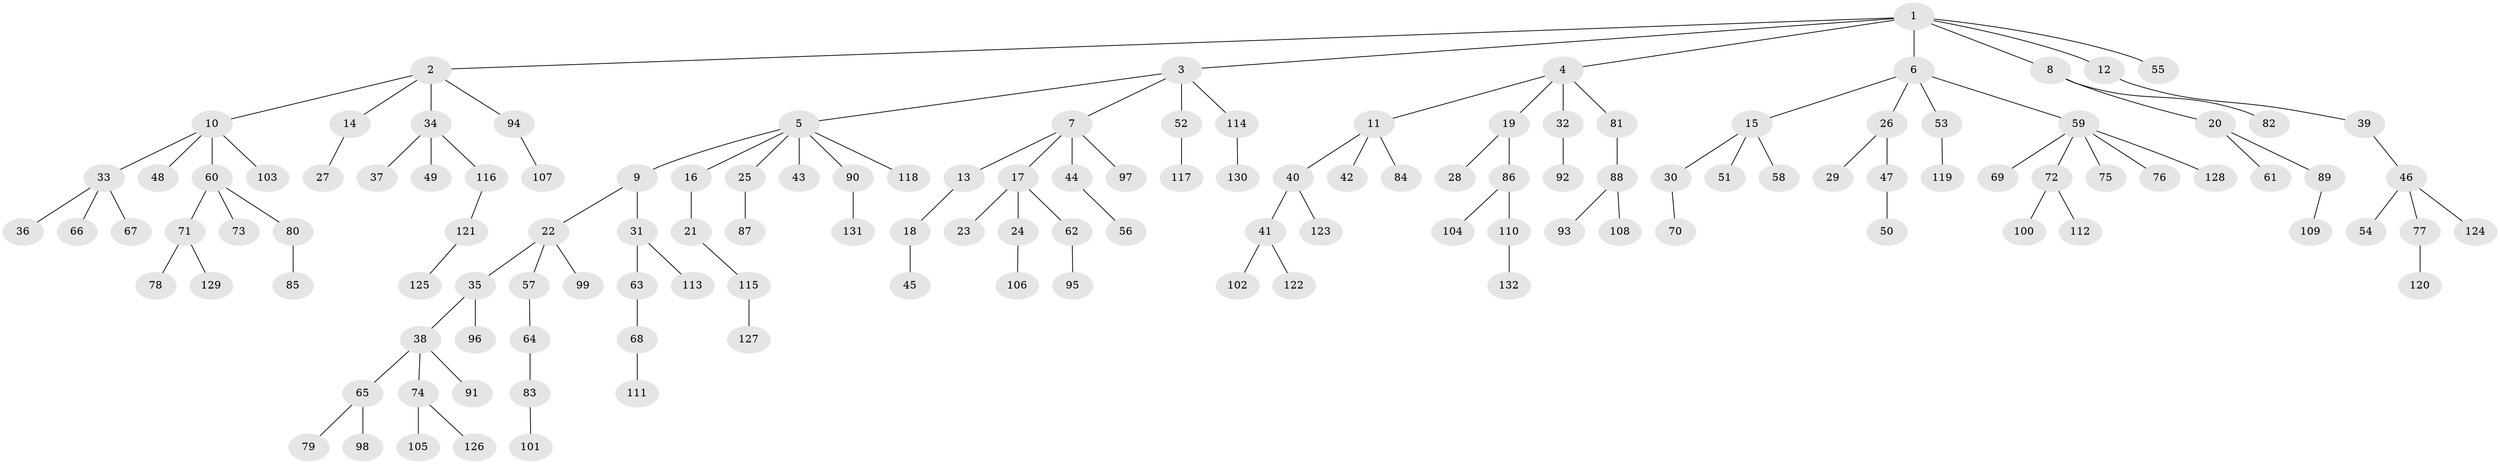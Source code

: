 // Generated by graph-tools (version 1.1) at 2025/02/03/09/25 03:02:28]
// undirected, 132 vertices, 131 edges
graph export_dot {
graph [start="1"]
  node [color=gray90,style=filled];
  1;
  2;
  3;
  4;
  5;
  6;
  7;
  8;
  9;
  10;
  11;
  12;
  13;
  14;
  15;
  16;
  17;
  18;
  19;
  20;
  21;
  22;
  23;
  24;
  25;
  26;
  27;
  28;
  29;
  30;
  31;
  32;
  33;
  34;
  35;
  36;
  37;
  38;
  39;
  40;
  41;
  42;
  43;
  44;
  45;
  46;
  47;
  48;
  49;
  50;
  51;
  52;
  53;
  54;
  55;
  56;
  57;
  58;
  59;
  60;
  61;
  62;
  63;
  64;
  65;
  66;
  67;
  68;
  69;
  70;
  71;
  72;
  73;
  74;
  75;
  76;
  77;
  78;
  79;
  80;
  81;
  82;
  83;
  84;
  85;
  86;
  87;
  88;
  89;
  90;
  91;
  92;
  93;
  94;
  95;
  96;
  97;
  98;
  99;
  100;
  101;
  102;
  103;
  104;
  105;
  106;
  107;
  108;
  109;
  110;
  111;
  112;
  113;
  114;
  115;
  116;
  117;
  118;
  119;
  120;
  121;
  122;
  123;
  124;
  125;
  126;
  127;
  128;
  129;
  130;
  131;
  132;
  1 -- 2;
  1 -- 3;
  1 -- 4;
  1 -- 6;
  1 -- 8;
  1 -- 12;
  1 -- 55;
  2 -- 10;
  2 -- 14;
  2 -- 34;
  2 -- 94;
  3 -- 5;
  3 -- 7;
  3 -- 52;
  3 -- 114;
  4 -- 11;
  4 -- 19;
  4 -- 32;
  4 -- 81;
  5 -- 9;
  5 -- 16;
  5 -- 25;
  5 -- 43;
  5 -- 90;
  5 -- 118;
  6 -- 15;
  6 -- 26;
  6 -- 53;
  6 -- 59;
  7 -- 13;
  7 -- 17;
  7 -- 44;
  7 -- 97;
  8 -- 20;
  8 -- 82;
  9 -- 22;
  9 -- 31;
  10 -- 33;
  10 -- 48;
  10 -- 60;
  10 -- 103;
  11 -- 40;
  11 -- 42;
  11 -- 84;
  12 -- 39;
  13 -- 18;
  14 -- 27;
  15 -- 30;
  15 -- 51;
  15 -- 58;
  16 -- 21;
  17 -- 23;
  17 -- 24;
  17 -- 62;
  18 -- 45;
  19 -- 28;
  19 -- 86;
  20 -- 61;
  20 -- 89;
  21 -- 115;
  22 -- 35;
  22 -- 57;
  22 -- 99;
  24 -- 106;
  25 -- 87;
  26 -- 29;
  26 -- 47;
  30 -- 70;
  31 -- 63;
  31 -- 113;
  32 -- 92;
  33 -- 36;
  33 -- 66;
  33 -- 67;
  34 -- 37;
  34 -- 49;
  34 -- 116;
  35 -- 38;
  35 -- 96;
  38 -- 65;
  38 -- 74;
  38 -- 91;
  39 -- 46;
  40 -- 41;
  40 -- 123;
  41 -- 102;
  41 -- 122;
  44 -- 56;
  46 -- 54;
  46 -- 77;
  46 -- 124;
  47 -- 50;
  52 -- 117;
  53 -- 119;
  57 -- 64;
  59 -- 69;
  59 -- 72;
  59 -- 75;
  59 -- 76;
  59 -- 128;
  60 -- 71;
  60 -- 73;
  60 -- 80;
  62 -- 95;
  63 -- 68;
  64 -- 83;
  65 -- 79;
  65 -- 98;
  68 -- 111;
  71 -- 78;
  71 -- 129;
  72 -- 100;
  72 -- 112;
  74 -- 105;
  74 -- 126;
  77 -- 120;
  80 -- 85;
  81 -- 88;
  83 -- 101;
  86 -- 104;
  86 -- 110;
  88 -- 93;
  88 -- 108;
  89 -- 109;
  90 -- 131;
  94 -- 107;
  110 -- 132;
  114 -- 130;
  115 -- 127;
  116 -- 121;
  121 -- 125;
}

